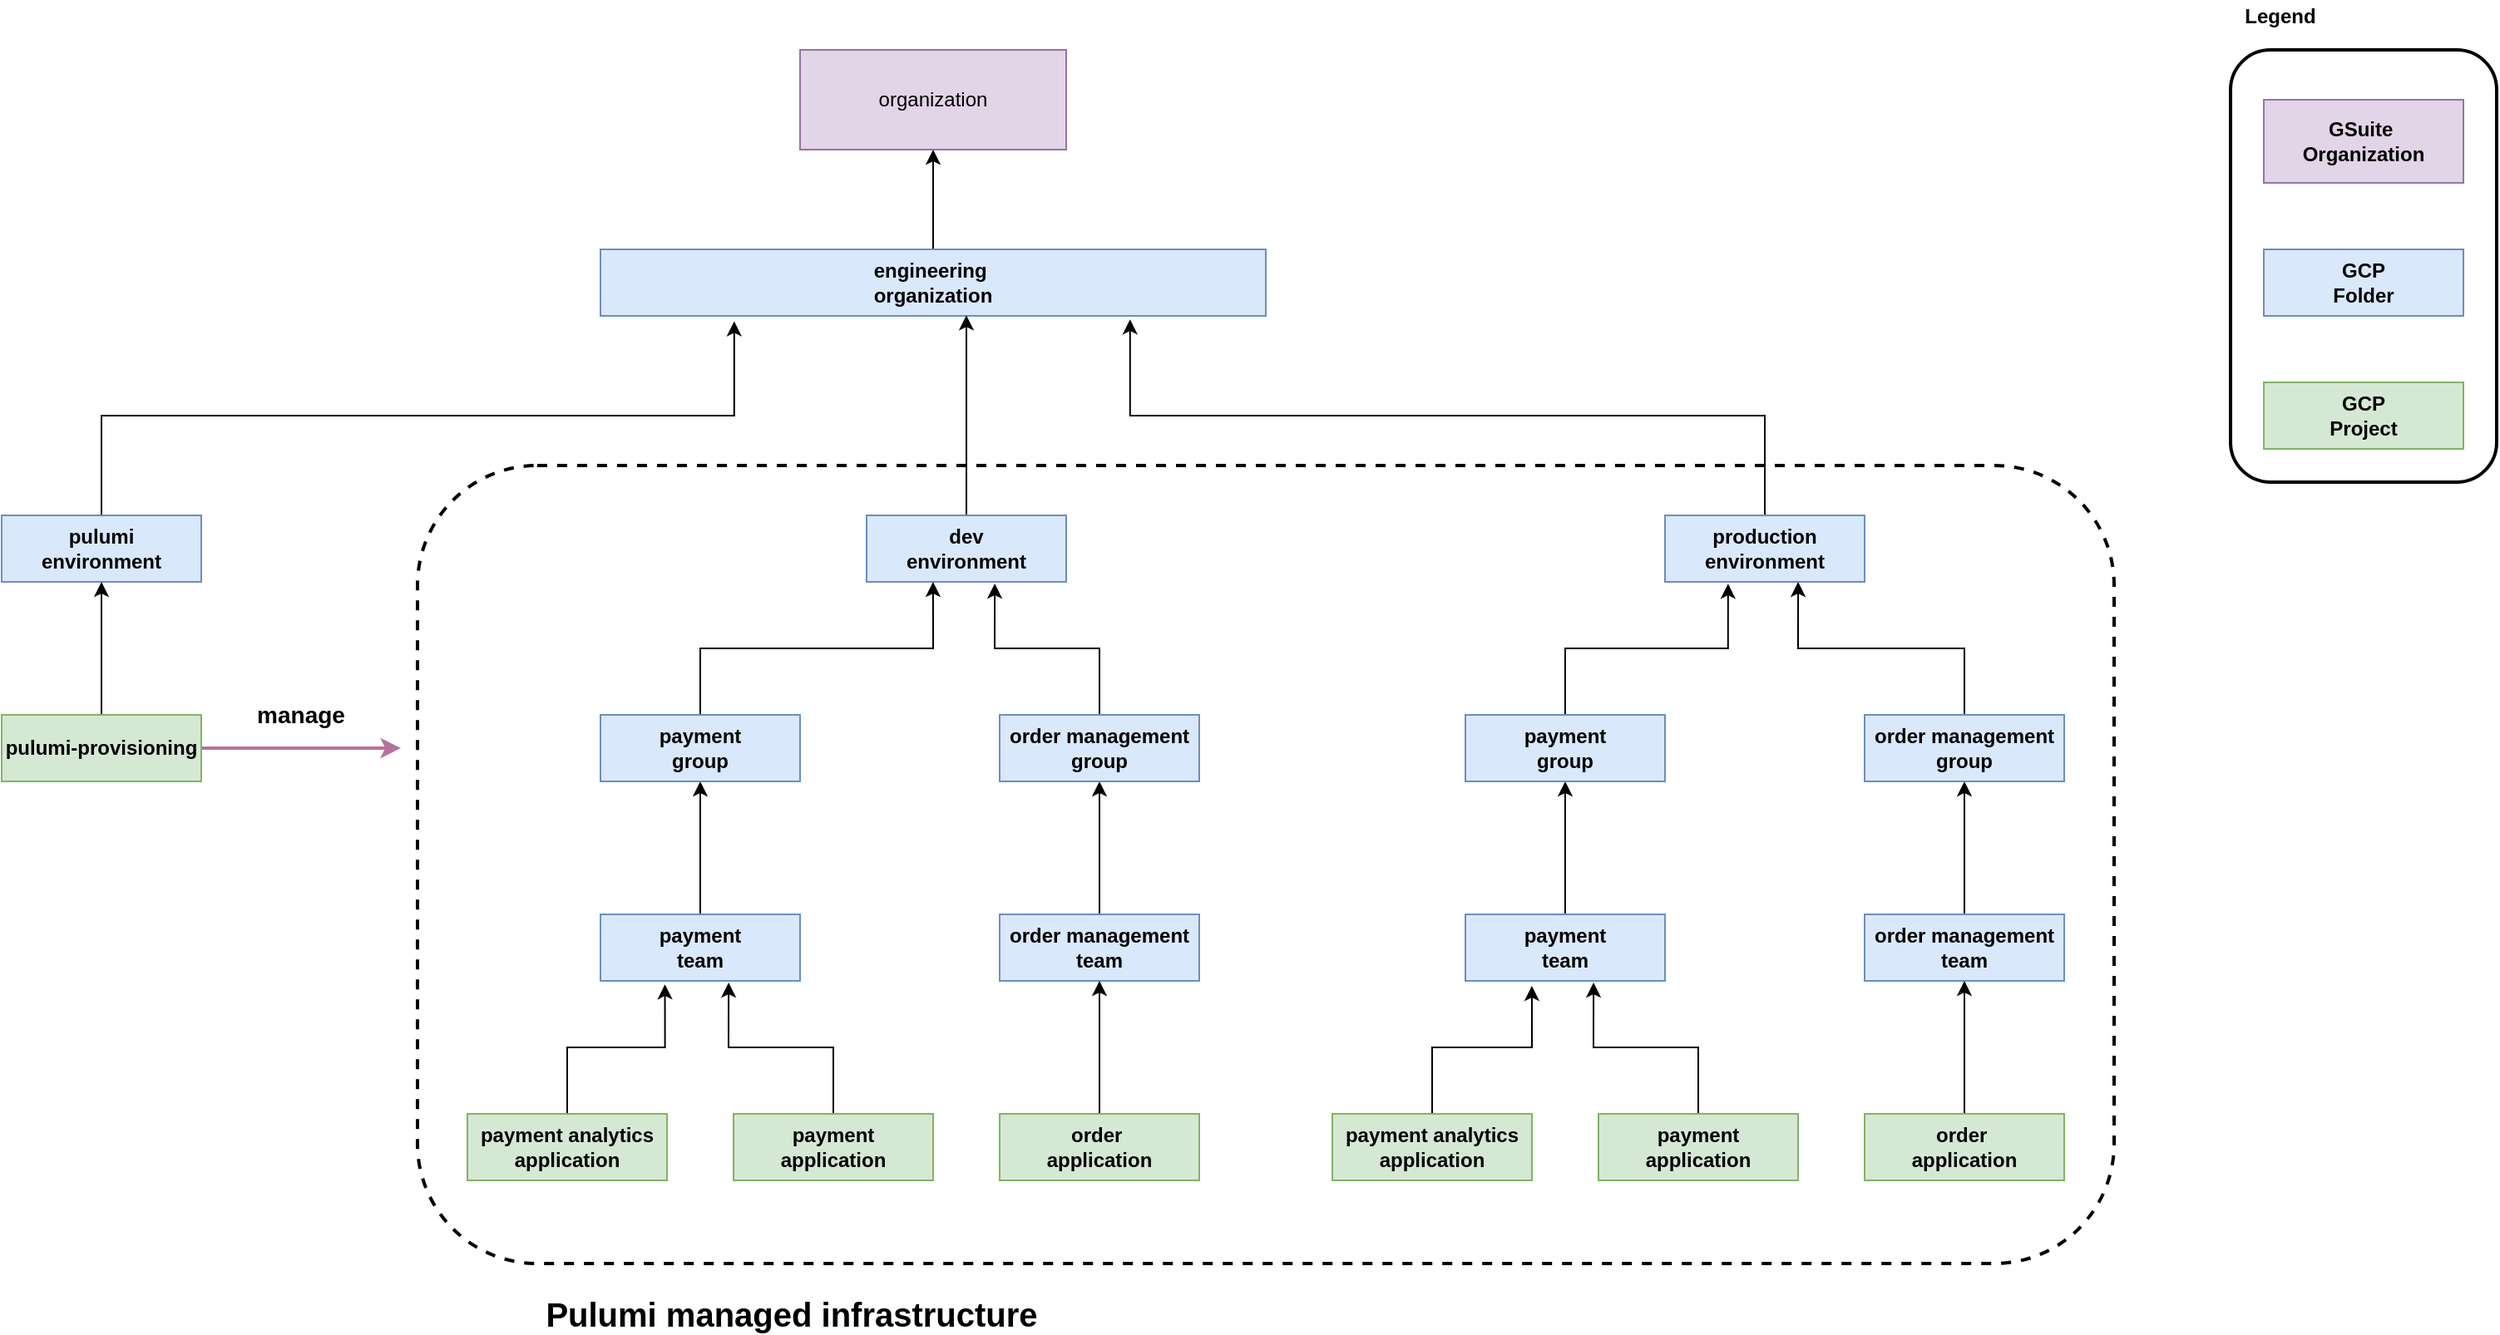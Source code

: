 <mxfile version="12.4.2" type="device" pages="1"><diagram id="7zkeL9W0c1l8T1WK70ym" name="Page-1"><mxGraphModel dx="1994" dy="1707" grid="1" gridSize="10" guides="1" tooltips="1" connect="1" arrows="1" fold="1" page="1" pageScale="1" pageWidth="850" pageHeight="1100" math="0" shadow="0"><root><mxCell id="0"/><mxCell id="1" parent="0"/><mxCell id="VSJxRRKV38HFu0lhSEdp-39" value="" style="rounded=1;whiteSpace=wrap;html=1;strokeWidth=2;fillColor=none;" parent="1" vertex="1"><mxGeometry x="1020" y="-160" width="160" height="260" as="geometry"/></mxCell><mxCell id="VSJxRRKV38HFu0lhSEdp-35" value="" style="rounded=1;whiteSpace=wrap;html=1;fillColor=none;dashed=1;strokeWidth=2;" parent="1" vertex="1"><mxGeometry x="-70" y="90" width="1020" height="480" as="geometry"/></mxCell><mxCell id="VSJxRRKV38HFu0lhSEdp-19" style="edgeStyle=orthogonalEdgeStyle;rounded=0;orthogonalLoop=1;jettySize=auto;html=1;exitX=0.5;exitY=0;exitDx=0;exitDy=0;entryX=0.5;entryY=1;entryDx=0;entryDy=0;" parent="1" source="2Yd29LmHSf4DorYEXBkV-1" target="VSJxRRKV38HFu0lhSEdp-1" edge="1"><mxGeometry relative="1" as="geometry"/></mxCell><mxCell id="2Yd29LmHSf4DorYEXBkV-1" value="&lt;b&gt;engineering&amp;nbsp;&lt;br&gt;organization&lt;br&gt;&lt;/b&gt;" style="rounded=0;whiteSpace=wrap;html=1;fillColor=#dae8fc;strokeColor=#6c8ebf;" parent="1" vertex="1"><mxGeometry x="40" y="-40" width="400" height="40" as="geometry"/></mxCell><mxCell id="VSJxRRKV38HFu0lhSEdp-18" style="edgeStyle=orthogonalEdgeStyle;rounded=0;orthogonalLoop=1;jettySize=auto;html=1;exitX=0.5;exitY=0;exitDx=0;exitDy=0;entryX=0.55;entryY=0.992;entryDx=0;entryDy=0;entryPerimeter=0;" parent="1" source="2Yd29LmHSf4DorYEXBkV-2" target="2Yd29LmHSf4DorYEXBkV-1" edge="1"><mxGeometry relative="1" as="geometry"/></mxCell><mxCell id="2Yd29LmHSf4DorYEXBkV-2" value="&lt;b&gt;dev&lt;br&gt;environment&lt;br&gt;&lt;/b&gt;" style="rounded=0;whiteSpace=wrap;html=1;fillColor=#dae8fc;strokeColor=#6c8ebf;" parent="1" vertex="1"><mxGeometry x="200" y="120" width="120" height="40" as="geometry"/></mxCell><mxCell id="VSJxRRKV38HFu0lhSEdp-17" style="edgeStyle=orthogonalEdgeStyle;rounded=0;orthogonalLoop=1;jettySize=auto;html=1;exitX=0.5;exitY=0;exitDx=0;exitDy=0;entryX=0.796;entryY=1.053;entryDx=0;entryDy=0;entryPerimeter=0;" parent="1" source="2Yd29LmHSf4DorYEXBkV-3" target="2Yd29LmHSf4DorYEXBkV-1" edge="1"><mxGeometry relative="1" as="geometry"><mxPoint x="360" y="40" as="targetPoint"/></mxGeometry></mxCell><mxCell id="2Yd29LmHSf4DorYEXBkV-3" value="&lt;b&gt;production&lt;br&gt;environment&lt;br&gt;&lt;/b&gt;" style="rounded=0;whiteSpace=wrap;html=1;fillColor=#dae8fc;strokeColor=#6c8ebf;" parent="1" vertex="1"><mxGeometry x="680" y="120" width="120" height="40" as="geometry"/></mxCell><mxCell id="VSJxRRKV38HFu0lhSEdp-7" style="edgeStyle=orthogonalEdgeStyle;rounded=0;orthogonalLoop=1;jettySize=auto;html=1;exitX=0.5;exitY=0;exitDx=0;exitDy=0;entryX=0.5;entryY=1;entryDx=0;entryDy=0;" parent="1" source="2Yd29LmHSf4DorYEXBkV-4" target="VSJxRRKV38HFu0lhSEdp-2" edge="1"><mxGeometry relative="1" as="geometry"/></mxCell><mxCell id="2Yd29LmHSf4DorYEXBkV-4" value="&lt;b&gt;payment&lt;br&gt;team&lt;br&gt;&lt;/b&gt;" style="rounded=0;whiteSpace=wrap;html=1;fillColor=#dae8fc;strokeColor=#6c8ebf;" parent="1" vertex="1"><mxGeometry x="40" y="360" width="120" height="40" as="geometry"/></mxCell><mxCell id="VSJxRRKV38HFu0lhSEdp-5" style="edgeStyle=orthogonalEdgeStyle;rounded=0;orthogonalLoop=1;jettySize=auto;html=1;exitX=0.5;exitY=0;exitDx=0;exitDy=0;entryX=0.642;entryY=1.025;entryDx=0;entryDy=0;entryPerimeter=0;" parent="1" source="2Yd29LmHSf4DorYEXBkV-6" target="2Yd29LmHSf4DorYEXBkV-4" edge="1"><mxGeometry relative="1" as="geometry"/></mxCell><mxCell id="2Yd29LmHSf4DorYEXBkV-6" value="&lt;b&gt;payment&lt;br&gt;application&lt;br&gt;&lt;/b&gt;" style="rounded=0;whiteSpace=wrap;html=1;fillColor=#d5e8d4;strokeColor=#82b366;" parent="1" vertex="1"><mxGeometry x="120" y="480" width="120" height="40" as="geometry"/></mxCell><mxCell id="VSJxRRKV38HFu0lhSEdp-15" style="edgeStyle=orthogonalEdgeStyle;rounded=0;orthogonalLoop=1;jettySize=auto;html=1;exitX=0.5;exitY=0;exitDx=0;exitDy=0;entryX=0.201;entryY=1.081;entryDx=0;entryDy=0;entryPerimeter=0;" parent="1" source="2Yd29LmHSf4DorYEXBkV-8" target="2Yd29LmHSf4DorYEXBkV-1" edge="1"><mxGeometry relative="1" as="geometry"/></mxCell><mxCell id="2Yd29LmHSf4DorYEXBkV-8" value="&lt;b&gt;pulumi&lt;br&gt;environment&lt;br&gt;&lt;/b&gt;" style="rounded=0;whiteSpace=wrap;html=1;fillColor=#dae8fc;strokeColor=#6c8ebf;" parent="1" vertex="1"><mxGeometry x="-320" y="120" width="120" height="40" as="geometry"/></mxCell><mxCell id="VSJxRRKV38HFu0lhSEdp-13" style="edgeStyle=orthogonalEdgeStyle;rounded=0;orthogonalLoop=1;jettySize=auto;html=1;exitX=0.5;exitY=0;exitDx=0;exitDy=0;entryX=0.5;entryY=1;entryDx=0;entryDy=0;" parent="1" source="2Yd29LmHSf4DorYEXBkV-9" target="2Yd29LmHSf4DorYEXBkV-8" edge="1"><mxGeometry relative="1" as="geometry"/></mxCell><mxCell id="VSJxRRKV38HFu0lhSEdp-43" style="edgeStyle=orthogonalEdgeStyle;rounded=0;orthogonalLoop=1;jettySize=auto;html=1;exitX=1;exitY=0.5;exitDx=0;exitDy=0;strokeColor=#B5739D;strokeWidth=2;" parent="1" source="2Yd29LmHSf4DorYEXBkV-9" edge="1"><mxGeometry relative="1" as="geometry"><mxPoint x="-80" y="260" as="targetPoint"/></mxGeometry></mxCell><mxCell id="2Yd29LmHSf4DorYEXBkV-9" value="&lt;b&gt;pulumi-provisioning&lt;/b&gt;" style="rounded=0;whiteSpace=wrap;html=1;fillColor=#d5e8d4;strokeColor=#82b366;" parent="1" vertex="1"><mxGeometry x="-320" y="240" width="120" height="40" as="geometry"/></mxCell><mxCell id="VSJxRRKV38HFu0lhSEdp-12" style="edgeStyle=orthogonalEdgeStyle;rounded=0;orthogonalLoop=1;jettySize=auto;html=1;exitX=0.5;exitY=0;exitDx=0;exitDy=0;entryX=0.5;entryY=1;entryDx=0;entryDy=0;" parent="1" source="2Yd29LmHSf4DorYEXBkV-11" target="VSJxRRKV38HFu0lhSEdp-3" edge="1"><mxGeometry relative="1" as="geometry"/></mxCell><mxCell id="2Yd29LmHSf4DorYEXBkV-11" value="&lt;b&gt;order management&lt;br&gt;team&lt;br&gt;&lt;/b&gt;" style="rounded=0;whiteSpace=wrap;html=1;fillColor=#dae8fc;strokeColor=#6c8ebf;" parent="1" vertex="1"><mxGeometry x="280" y="360" width="120" height="40" as="geometry"/></mxCell><mxCell id="VSJxRRKV38HFu0lhSEdp-11" style="edgeStyle=orthogonalEdgeStyle;rounded=0;orthogonalLoop=1;jettySize=auto;html=1;exitX=0.5;exitY=0;exitDx=0;exitDy=0;entryX=0.5;entryY=1;entryDx=0;entryDy=0;" parent="1" source="2Yd29LmHSf4DorYEXBkV-12" target="2Yd29LmHSf4DorYEXBkV-11" edge="1"><mxGeometry relative="1" as="geometry"/></mxCell><mxCell id="2Yd29LmHSf4DorYEXBkV-12" value="&lt;b&gt;order&amp;nbsp;&lt;br&gt;application&lt;br&gt;&lt;/b&gt;" style="rounded=0;whiteSpace=wrap;html=1;fillColor=#d5e8d4;strokeColor=#82b366;" parent="1" vertex="1"><mxGeometry x="280" y="480" width="120" height="40" as="geometry"/></mxCell><mxCell id="VSJxRRKV38HFu0lhSEdp-1" value="organization" style="rounded=0;whiteSpace=wrap;html=1;fillColor=#e1d5e7;strokeColor=#9673a6;" parent="1" vertex="1"><mxGeometry x="160" y="-160" width="160" height="60" as="geometry"/></mxCell><mxCell id="VSJxRRKV38HFu0lhSEdp-10" style="edgeStyle=orthogonalEdgeStyle;rounded=0;orthogonalLoop=1;jettySize=auto;html=1;exitX=0.5;exitY=0;exitDx=0;exitDy=0;entryX=0.333;entryY=1;entryDx=0;entryDy=0;entryPerimeter=0;" parent="1" source="VSJxRRKV38HFu0lhSEdp-2" target="2Yd29LmHSf4DorYEXBkV-2" edge="1"><mxGeometry relative="1" as="geometry"/></mxCell><mxCell id="VSJxRRKV38HFu0lhSEdp-2" value="&lt;b&gt;payment&lt;br&gt;group&lt;br&gt;&lt;/b&gt;" style="rounded=0;whiteSpace=wrap;html=1;fillColor=#dae8fc;strokeColor=#6c8ebf;" parent="1" vertex="1"><mxGeometry x="40" y="240" width="120" height="40" as="geometry"/></mxCell><mxCell id="VSJxRRKV38HFu0lhSEdp-9" style="edgeStyle=orthogonalEdgeStyle;rounded=0;orthogonalLoop=1;jettySize=auto;html=1;exitX=0.5;exitY=0;exitDx=0;exitDy=0;entryX=0.642;entryY=1.025;entryDx=0;entryDy=0;entryPerimeter=0;" parent="1" source="VSJxRRKV38HFu0lhSEdp-3" target="2Yd29LmHSf4DorYEXBkV-2" edge="1"><mxGeometry relative="1" as="geometry"/></mxCell><mxCell id="VSJxRRKV38HFu0lhSEdp-3" value="&lt;b&gt;order management&lt;br&gt;group&lt;br&gt;&lt;/b&gt;" style="rounded=0;whiteSpace=wrap;html=1;fillColor=#dae8fc;strokeColor=#6c8ebf;" parent="1" vertex="1"><mxGeometry x="280" y="240" width="120" height="40" as="geometry"/></mxCell><mxCell id="VSJxRRKV38HFu0lhSEdp-6" style="edgeStyle=orthogonalEdgeStyle;rounded=0;orthogonalLoop=1;jettySize=auto;html=1;exitX=0.5;exitY=0;exitDx=0;exitDy=0;entryX=0.323;entryY=1.052;entryDx=0;entryDy=0;entryPerimeter=0;" parent="1" source="VSJxRRKV38HFu0lhSEdp-4" target="2Yd29LmHSf4DorYEXBkV-4" edge="1"><mxGeometry relative="1" as="geometry"/></mxCell><mxCell id="VSJxRRKV38HFu0lhSEdp-4" value="&lt;b&gt;payment analytics&lt;br&gt;application&lt;br&gt;&lt;/b&gt;" style="rounded=0;whiteSpace=wrap;html=1;fillColor=#d5e8d4;strokeColor=#82b366;" parent="1" vertex="1"><mxGeometry x="-40" y="480" width="120" height="40" as="geometry"/></mxCell><mxCell id="VSJxRRKV38HFu0lhSEdp-20" style="edgeStyle=orthogonalEdgeStyle;rounded=0;orthogonalLoop=1;jettySize=auto;html=1;exitX=0.5;exitY=0;exitDx=0;exitDy=0;entryX=0.5;entryY=1;entryDx=0;entryDy=0;" parent="1" source="VSJxRRKV38HFu0lhSEdp-21" target="VSJxRRKV38HFu0lhSEdp-28" edge="1"><mxGeometry relative="1" as="geometry"/></mxCell><mxCell id="VSJxRRKV38HFu0lhSEdp-21" value="&lt;b&gt;payment&lt;br&gt;team&lt;br&gt;&lt;/b&gt;" style="rounded=0;whiteSpace=wrap;html=1;fillColor=#dae8fc;strokeColor=#6c8ebf;" parent="1" vertex="1"><mxGeometry x="560" y="360" width="120" height="40" as="geometry"/></mxCell><mxCell id="VSJxRRKV38HFu0lhSEdp-22" style="edgeStyle=orthogonalEdgeStyle;rounded=0;orthogonalLoop=1;jettySize=auto;html=1;exitX=0.5;exitY=0;exitDx=0;exitDy=0;entryX=0.642;entryY=1.025;entryDx=0;entryDy=0;entryPerimeter=0;" parent="1" source="VSJxRRKV38HFu0lhSEdp-23" target="VSJxRRKV38HFu0lhSEdp-21" edge="1"><mxGeometry relative="1" as="geometry"/></mxCell><mxCell id="VSJxRRKV38HFu0lhSEdp-23" value="&lt;b&gt;payment&lt;br&gt;application&lt;br&gt;&lt;/b&gt;" style="rounded=0;whiteSpace=wrap;html=1;fillColor=#d5e8d4;strokeColor=#82b366;" parent="1" vertex="1"><mxGeometry x="640" y="480" width="120" height="40" as="geometry"/></mxCell><mxCell id="VSJxRRKV38HFu0lhSEdp-24" style="edgeStyle=orthogonalEdgeStyle;rounded=0;orthogonalLoop=1;jettySize=auto;html=1;exitX=0.5;exitY=0;exitDx=0;exitDy=0;entryX=0.5;entryY=1;entryDx=0;entryDy=0;" parent="1" source="VSJxRRKV38HFu0lhSEdp-25" target="VSJxRRKV38HFu0lhSEdp-29" edge="1"><mxGeometry relative="1" as="geometry"/></mxCell><mxCell id="VSJxRRKV38HFu0lhSEdp-25" value="&lt;b&gt;order management&lt;br&gt;team&lt;br&gt;&lt;/b&gt;" style="rounded=0;whiteSpace=wrap;html=1;fillColor=#dae8fc;strokeColor=#6c8ebf;" parent="1" vertex="1"><mxGeometry x="800" y="360" width="120" height="40" as="geometry"/></mxCell><mxCell id="VSJxRRKV38HFu0lhSEdp-26" style="edgeStyle=orthogonalEdgeStyle;rounded=0;orthogonalLoop=1;jettySize=auto;html=1;exitX=0.5;exitY=0;exitDx=0;exitDy=0;entryX=0.5;entryY=1;entryDx=0;entryDy=0;" parent="1" source="VSJxRRKV38HFu0lhSEdp-27" target="VSJxRRKV38HFu0lhSEdp-25" edge="1"><mxGeometry relative="1" as="geometry"/></mxCell><mxCell id="VSJxRRKV38HFu0lhSEdp-27" value="&lt;b&gt;order&amp;nbsp;&lt;br&gt;application&lt;br&gt;&lt;/b&gt;" style="rounded=0;whiteSpace=wrap;html=1;fillColor=#d5e8d4;strokeColor=#82b366;" parent="1" vertex="1"><mxGeometry x="800" y="480" width="120" height="40" as="geometry"/></mxCell><mxCell id="VSJxRRKV38HFu0lhSEdp-34" style="edgeStyle=orthogonalEdgeStyle;rounded=0;orthogonalLoop=1;jettySize=auto;html=1;exitX=0.5;exitY=0;exitDx=0;exitDy=0;entryX=0.316;entryY=1.028;entryDx=0;entryDy=0;entryPerimeter=0;" parent="1" source="VSJxRRKV38HFu0lhSEdp-28" target="2Yd29LmHSf4DorYEXBkV-3" edge="1"><mxGeometry relative="1" as="geometry"/></mxCell><mxCell id="VSJxRRKV38HFu0lhSEdp-28" value="&lt;b&gt;payment&lt;br&gt;group&lt;br&gt;&lt;/b&gt;" style="rounded=0;whiteSpace=wrap;html=1;fillColor=#dae8fc;strokeColor=#6c8ebf;" parent="1" vertex="1"><mxGeometry x="560" y="240" width="120" height="40" as="geometry"/></mxCell><mxCell id="VSJxRRKV38HFu0lhSEdp-33" style="edgeStyle=orthogonalEdgeStyle;rounded=0;orthogonalLoop=1;jettySize=auto;html=1;exitX=0.5;exitY=0;exitDx=0;exitDy=0;entryX=0.667;entryY=1;entryDx=0;entryDy=0;entryPerimeter=0;" parent="1" source="VSJxRRKV38HFu0lhSEdp-29" target="2Yd29LmHSf4DorYEXBkV-3" edge="1"><mxGeometry relative="1" as="geometry"/></mxCell><mxCell id="VSJxRRKV38HFu0lhSEdp-29" value="&lt;b&gt;order management&lt;br&gt;group&lt;br&gt;&lt;/b&gt;" style="rounded=0;whiteSpace=wrap;html=1;fillColor=#dae8fc;strokeColor=#6c8ebf;" parent="1" vertex="1"><mxGeometry x="800" y="240" width="120" height="40" as="geometry"/></mxCell><mxCell id="VSJxRRKV38HFu0lhSEdp-30" style="edgeStyle=orthogonalEdgeStyle;rounded=0;orthogonalLoop=1;jettySize=auto;html=1;exitX=0.5;exitY=0;exitDx=0;exitDy=0;entryX=0.333;entryY=1.075;entryDx=0;entryDy=0;entryPerimeter=0;" parent="1" source="VSJxRRKV38HFu0lhSEdp-31" target="VSJxRRKV38HFu0lhSEdp-21" edge="1"><mxGeometry relative="1" as="geometry"/></mxCell><mxCell id="VSJxRRKV38HFu0lhSEdp-31" value="&lt;b&gt;payment analytics&lt;br&gt;application&lt;br&gt;&lt;/b&gt;" style="rounded=0;whiteSpace=wrap;html=1;fillColor=#d5e8d4;strokeColor=#82b366;" parent="1" vertex="1"><mxGeometry x="480" y="480" width="120" height="40" as="geometry"/></mxCell><mxCell id="VSJxRRKV38HFu0lhSEdp-36" value="&lt;b&gt;GSuite&amp;nbsp;&lt;br&gt;Organization&lt;/b&gt;" style="rounded=0;whiteSpace=wrap;html=1;fillColor=#e1d5e7;strokeColor=#9673a6;" parent="1" vertex="1"><mxGeometry x="1040" y="-130" width="120" height="50" as="geometry"/></mxCell><mxCell id="VSJxRRKV38HFu0lhSEdp-37" value="&lt;b&gt;GCP&lt;br&gt;Folder&lt;br&gt;&lt;/b&gt;" style="rounded=0;whiteSpace=wrap;html=1;fillColor=#dae8fc;strokeColor=#6c8ebf;" parent="1" vertex="1"><mxGeometry x="1040" y="-40" width="120" height="40" as="geometry"/></mxCell><mxCell id="VSJxRRKV38HFu0lhSEdp-38" value="&lt;b&gt;GCP&lt;br&gt;Project&lt;br&gt;&lt;/b&gt;" style="rounded=0;whiteSpace=wrap;html=1;fillColor=#d5e8d4;strokeColor=#82b366;" parent="1" vertex="1"><mxGeometry x="1040" y="40" width="120" height="40" as="geometry"/></mxCell><mxCell id="VSJxRRKV38HFu0lhSEdp-40" value="&lt;b&gt;Legend&lt;/b&gt;" style="text;html=1;strokeColor=none;fillColor=none;align=center;verticalAlign=middle;whiteSpace=wrap;rounded=0;" parent="1" vertex="1"><mxGeometry x="1030" y="-190" width="40" height="20" as="geometry"/></mxCell><mxCell id="VSJxRRKV38HFu0lhSEdp-41" value="&lt;b&gt;&lt;font style=&quot;font-size: 20px&quot;&gt;Pulumi managed infrastructure&lt;/font&gt;&lt;/b&gt;" style="text;html=1;strokeColor=none;fillColor=none;align=center;verticalAlign=middle;whiteSpace=wrap;rounded=0;" parent="1" vertex="1"><mxGeometry x="-10" y="590" width="330" height="20" as="geometry"/></mxCell><mxCell id="VSJxRRKV38HFu0lhSEdp-44" value="&lt;b&gt;&lt;font style=&quot;font-size: 14px&quot;&gt;manage&lt;/font&gt;&lt;/b&gt;" style="text;html=1;strokeColor=none;fillColor=none;align=center;verticalAlign=middle;whiteSpace=wrap;rounded=0;" parent="1" vertex="1"><mxGeometry x="-160" y="230" width="40" height="20" as="geometry"/></mxCell></root></mxGraphModel></diagram></mxfile>